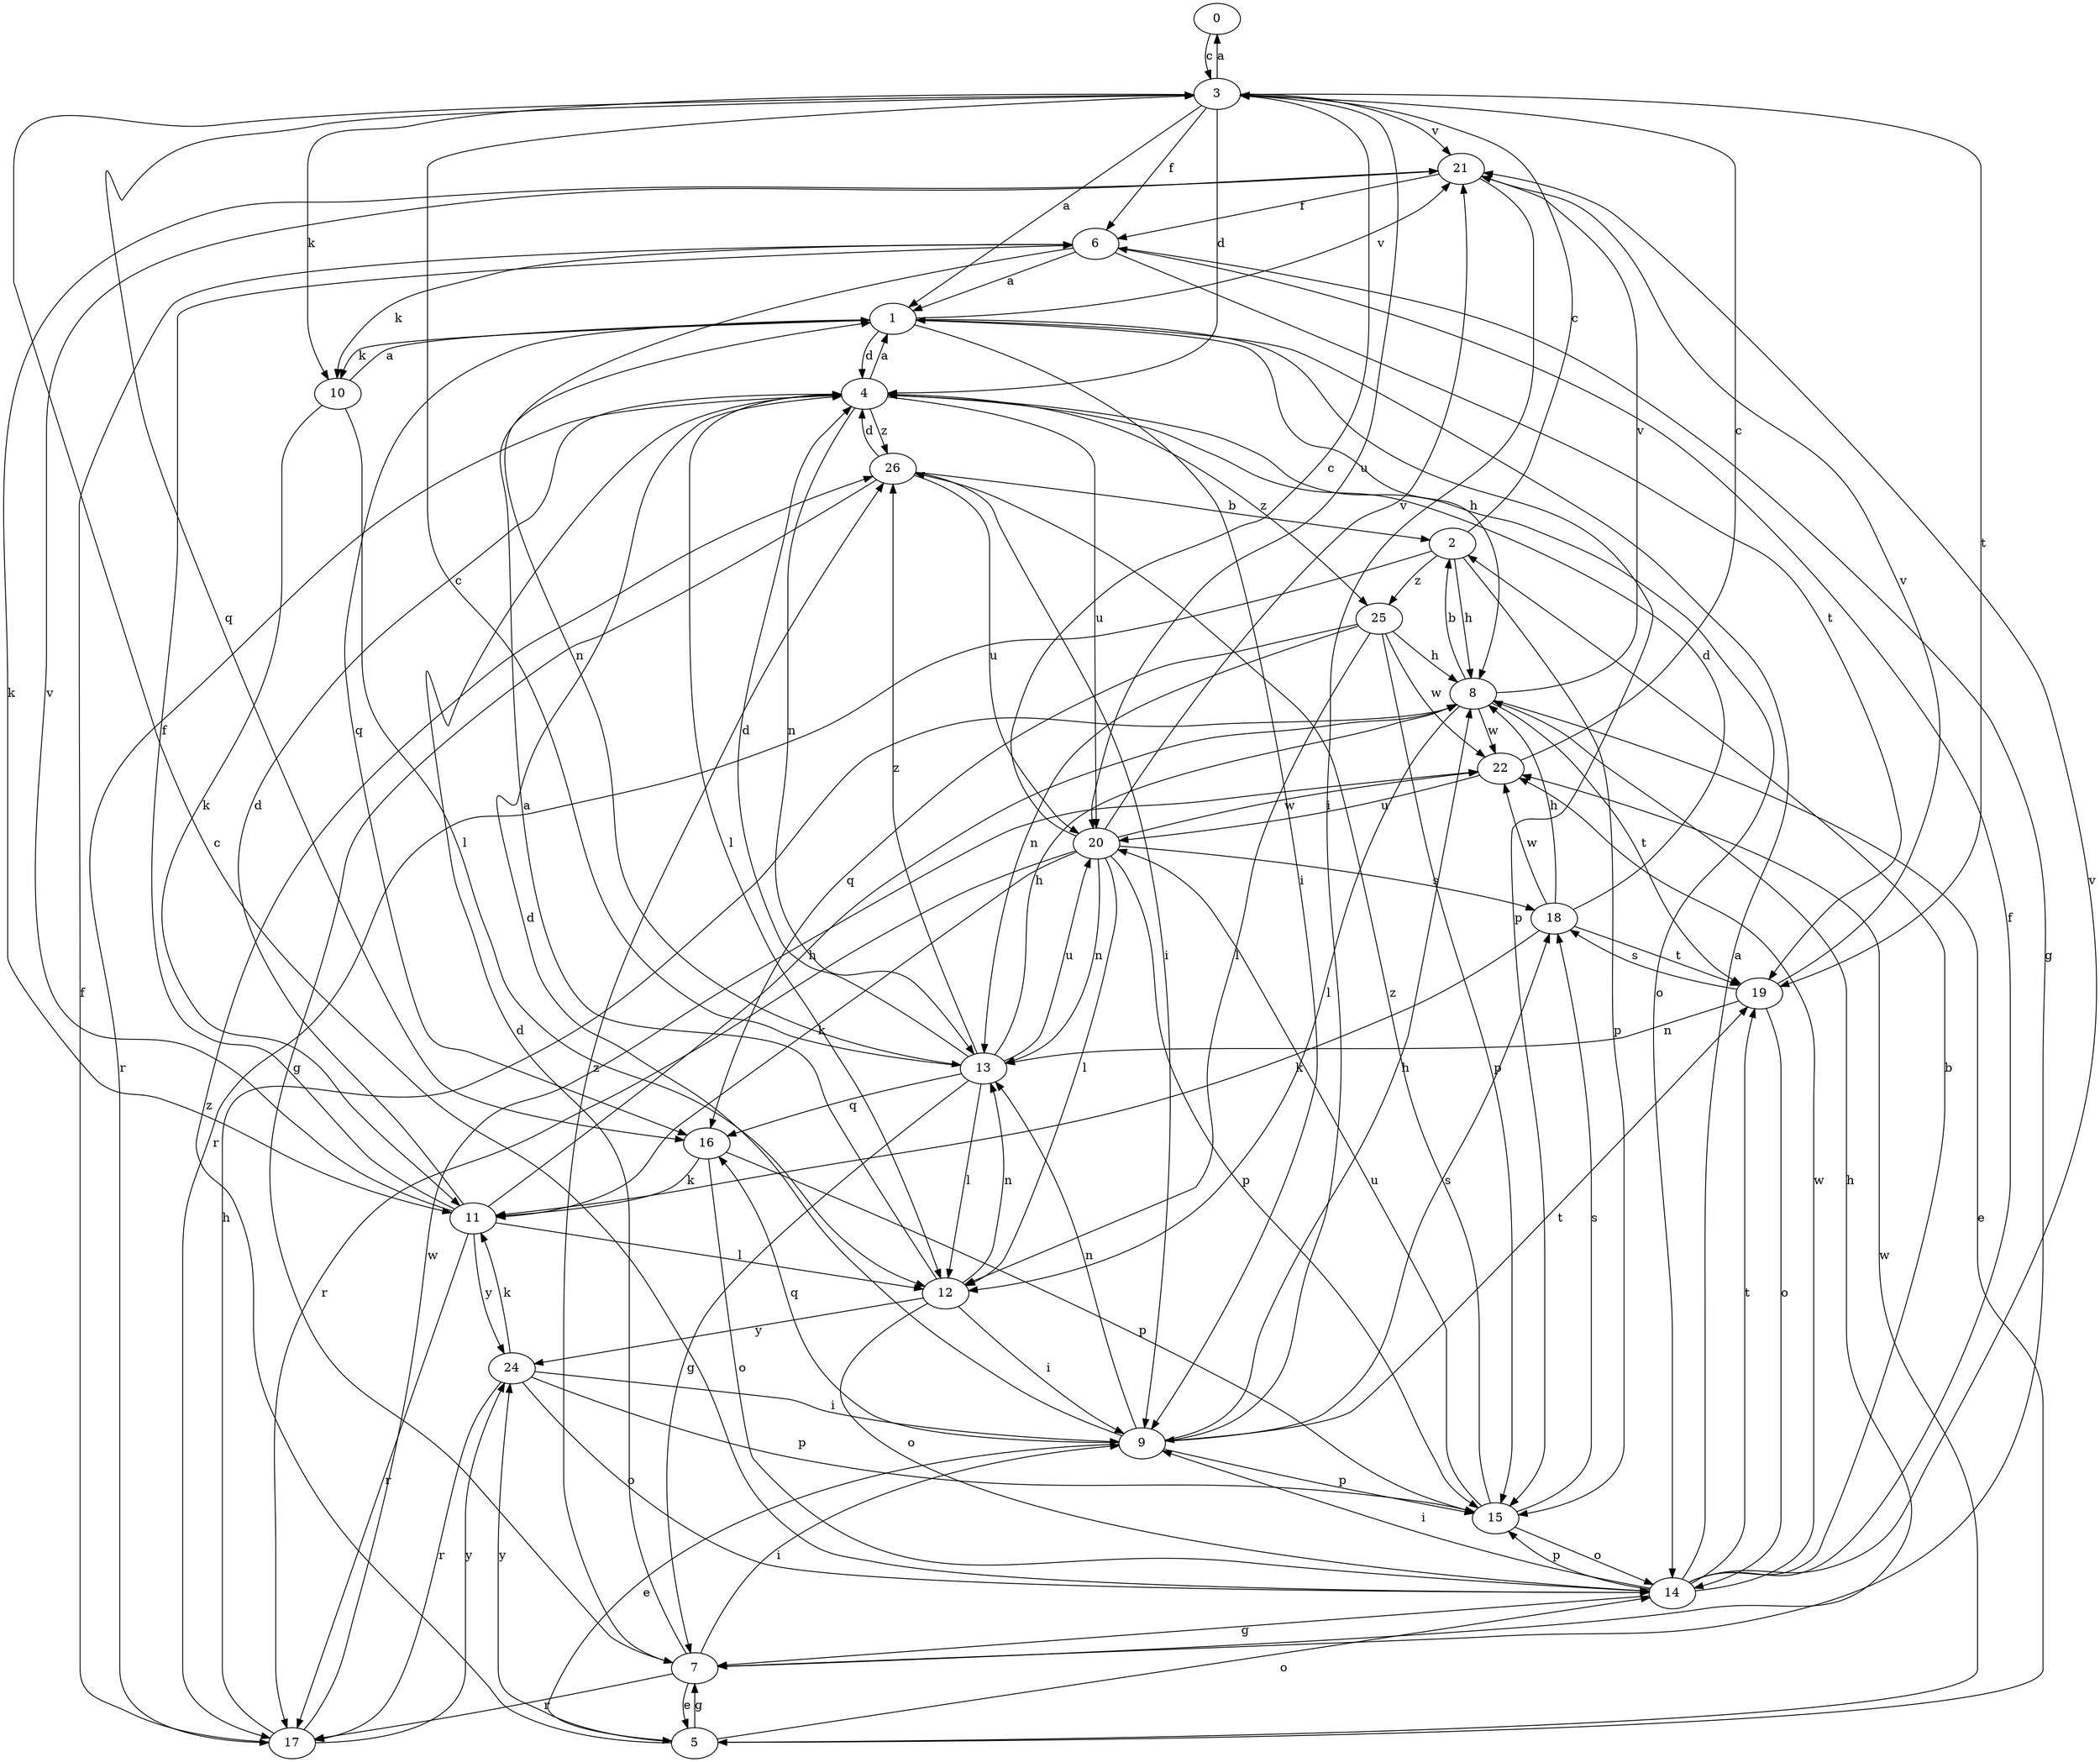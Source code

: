 strict digraph  {
0;
1;
2;
3;
4;
5;
6;
7;
8;
9;
10;
11;
12;
13;
14;
15;
16;
17;
18;
19;
20;
21;
22;
24;
25;
26;
0 -> 3  [label=c];
1 -> 4  [label=d];
1 -> 8  [label=h];
1 -> 9  [label=i];
1 -> 10  [label=k];
1 -> 15  [label=p];
1 -> 16  [label=q];
1 -> 21  [label=v];
2 -> 3  [label=c];
2 -> 8  [label=h];
2 -> 15  [label=p];
2 -> 17  [label=r];
2 -> 25  [label=z];
3 -> 0  [label=a];
3 -> 1  [label=a];
3 -> 4  [label=d];
3 -> 6  [label=f];
3 -> 10  [label=k];
3 -> 16  [label=q];
3 -> 19  [label=t];
3 -> 20  [label=u];
3 -> 21  [label=v];
4 -> 1  [label=a];
4 -> 12  [label=l];
4 -> 13  [label=n];
4 -> 14  [label=o];
4 -> 17  [label=r];
4 -> 20  [label=u];
4 -> 25  [label=z];
4 -> 26  [label=z];
5 -> 7  [label=g];
5 -> 14  [label=o];
5 -> 22  [label=w];
5 -> 24  [label=y];
5 -> 26  [label=z];
6 -> 1  [label=a];
6 -> 7  [label=g];
6 -> 10  [label=k];
6 -> 13  [label=n];
6 -> 19  [label=t];
7 -> 4  [label=d];
7 -> 5  [label=e];
7 -> 8  [label=h];
7 -> 9  [label=i];
7 -> 17  [label=r];
7 -> 26  [label=z];
8 -> 2  [label=b];
8 -> 5  [label=e];
8 -> 12  [label=l];
8 -> 19  [label=t];
8 -> 21  [label=v];
8 -> 22  [label=w];
9 -> 4  [label=d];
9 -> 5  [label=e];
9 -> 8  [label=h];
9 -> 13  [label=n];
9 -> 15  [label=p];
9 -> 16  [label=q];
9 -> 18  [label=s];
9 -> 19  [label=t];
10 -> 1  [label=a];
10 -> 11  [label=k];
10 -> 12  [label=l];
11 -> 4  [label=d];
11 -> 6  [label=f];
11 -> 8  [label=h];
11 -> 12  [label=l];
11 -> 17  [label=r];
11 -> 21  [label=v];
11 -> 24  [label=y];
12 -> 1  [label=a];
12 -> 9  [label=i];
12 -> 13  [label=n];
12 -> 14  [label=o];
12 -> 24  [label=y];
13 -> 3  [label=c];
13 -> 4  [label=d];
13 -> 7  [label=g];
13 -> 8  [label=h];
13 -> 12  [label=l];
13 -> 16  [label=q];
13 -> 20  [label=u];
13 -> 26  [label=z];
14 -> 1  [label=a];
14 -> 2  [label=b];
14 -> 3  [label=c];
14 -> 6  [label=f];
14 -> 7  [label=g];
14 -> 9  [label=i];
14 -> 15  [label=p];
14 -> 19  [label=t];
14 -> 21  [label=v];
14 -> 22  [label=w];
15 -> 14  [label=o];
15 -> 18  [label=s];
15 -> 20  [label=u];
15 -> 26  [label=z];
16 -> 11  [label=k];
16 -> 14  [label=o];
16 -> 15  [label=p];
17 -> 6  [label=f];
17 -> 8  [label=h];
17 -> 22  [label=w];
17 -> 24  [label=y];
18 -> 4  [label=d];
18 -> 8  [label=h];
18 -> 11  [label=k];
18 -> 19  [label=t];
18 -> 22  [label=w];
19 -> 13  [label=n];
19 -> 14  [label=o];
19 -> 18  [label=s];
19 -> 21  [label=v];
20 -> 3  [label=c];
20 -> 11  [label=k];
20 -> 12  [label=l];
20 -> 13  [label=n];
20 -> 15  [label=p];
20 -> 17  [label=r];
20 -> 18  [label=s];
20 -> 21  [label=v];
20 -> 22  [label=w];
21 -> 6  [label=f];
21 -> 9  [label=i];
21 -> 11  [label=k];
22 -> 3  [label=c];
22 -> 20  [label=u];
24 -> 9  [label=i];
24 -> 11  [label=k];
24 -> 14  [label=o];
24 -> 15  [label=p];
24 -> 17  [label=r];
25 -> 8  [label=h];
25 -> 12  [label=l];
25 -> 13  [label=n];
25 -> 15  [label=p];
25 -> 16  [label=q];
25 -> 22  [label=w];
26 -> 2  [label=b];
26 -> 4  [label=d];
26 -> 7  [label=g];
26 -> 9  [label=i];
26 -> 20  [label=u];
}
